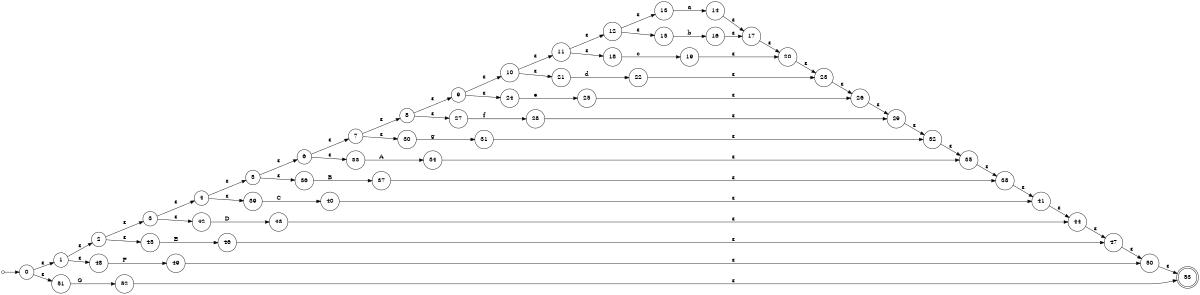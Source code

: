 digraph {
	rankdir=LR size="8,5"
	node [shape=doublecircle]
	53
	node [shape=circle]
	start [label="" height=0.1 width=0.1]
	start -> 0 [label=""]
	0 -> 1 [label="ε"]
	0 -> 51 [label="ε"]
	1 -> 2 [label="ε"]
	1 -> 48 [label="ε"]
	2 -> 3 [label="ε"]
	2 -> 45 [label="ε"]
	3 -> 4 [label="ε"]
	3 -> 42 [label="ε"]
	4 -> 5 [label="ε"]
	4 -> 39 [label="ε"]
	5 -> 6 [label="ε"]
	5 -> 36 [label="ε"]
	6 -> 7 [label="ε"]
	6 -> 33 [label="ε"]
	7 -> 8 [label="ε"]
	7 -> 30 [label="ε"]
	8 -> 9 [label="ε"]
	8 -> 27 [label="ε"]
	9 -> 10 [label="ε"]
	9 -> 24 [label="ε"]
	10 -> 11 [label="ε"]
	10 -> 21 [label="ε"]
	11 -> 12 [label="ε"]
	11 -> 18 [label="ε"]
	12 -> 13 [label="ε"]
	12 -> 15 [label="ε"]
	13 -> 14 [label=a]
	15 -> 16 [label=b]
	14 -> 17 [label="ε"]
	16 -> 17 [label="ε"]
	18 -> 19 [label=c]
	17 -> 20 [label="ε"]
	19 -> 20 [label="ε"]
	21 -> 22 [label=d]
	20 -> 23 [label="ε"]
	22 -> 23 [label="ε"]
	24 -> 25 [label=e]
	23 -> 26 [label="ε"]
	25 -> 26 [label="ε"]
	27 -> 28 [label=f]
	26 -> 29 [label="ε"]
	28 -> 29 [label="ε"]
	30 -> 31 [label=g]
	29 -> 32 [label="ε"]
	31 -> 32 [label="ε"]
	33 -> 34 [label=A]
	32 -> 35 [label="ε"]
	34 -> 35 [label="ε"]
	36 -> 37 [label=B]
	35 -> 38 [label="ε"]
	37 -> 38 [label="ε"]
	39 -> 40 [label=C]
	38 -> 41 [label="ε"]
	40 -> 41 [label="ε"]
	42 -> 43 [label=D]
	41 -> 44 [label="ε"]
	43 -> 44 [label="ε"]
	45 -> 46 [label=E]
	44 -> 47 [label="ε"]
	46 -> 47 [label="ε"]
	48 -> 49 [label=F]
	47 -> 50 [label="ε"]
	49 -> 50 [label="ε"]
	51 -> 52 [label=G]
	50 -> 53 [label="ε"]
	52 -> 53 [label="ε"]
}
